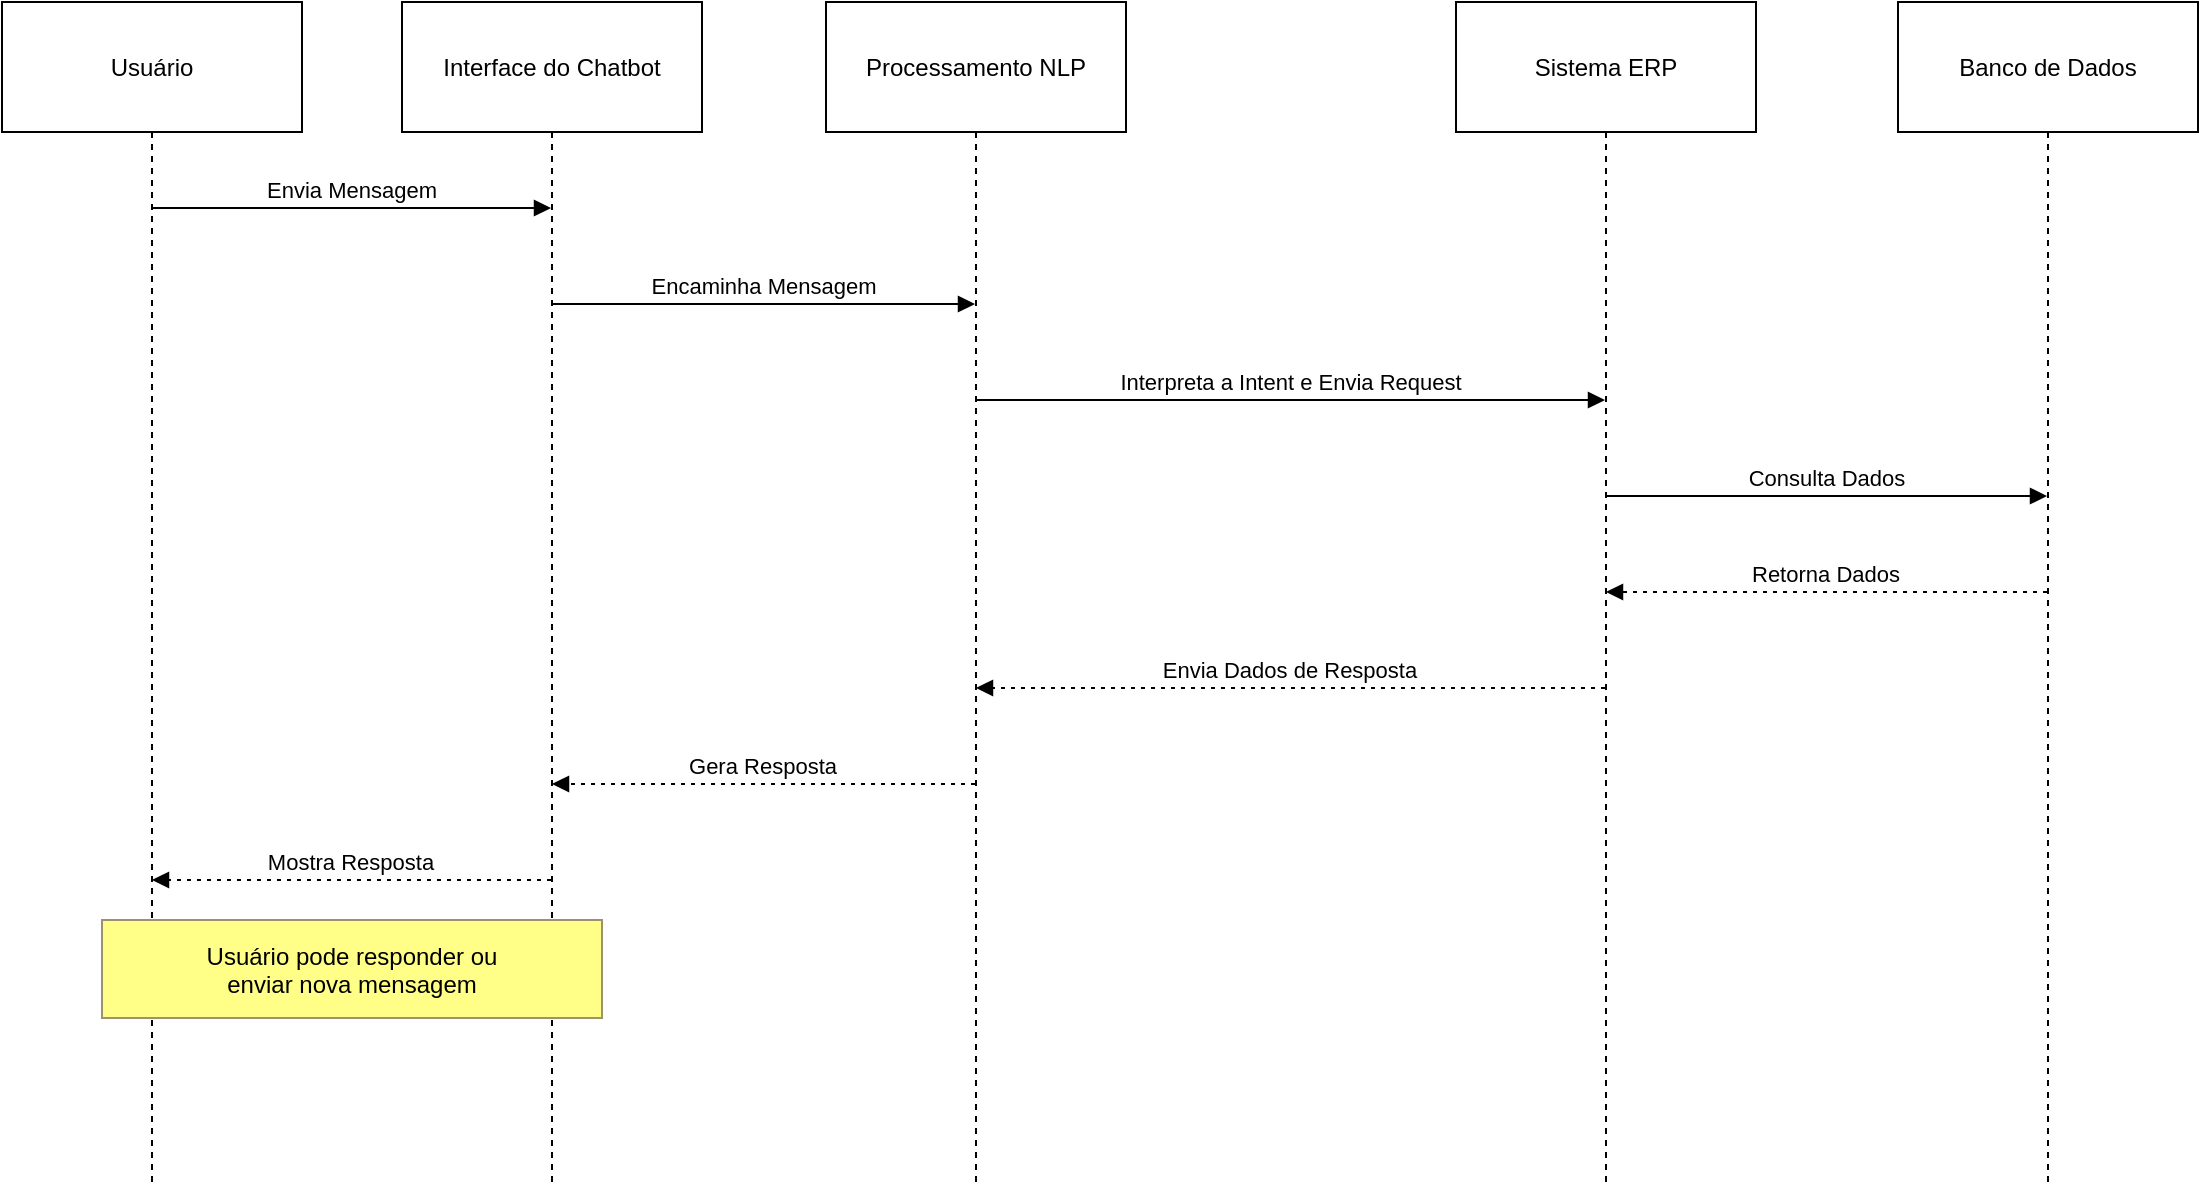 <mxfile version="24.8.6">
  <diagram name="Page-1" id="2YBvvXClWsGukQMizWep">
    <mxGraphModel dx="2314" dy="1127" grid="1" gridSize="10" guides="1" tooltips="1" connect="1" arrows="1" fold="1" page="1" pageScale="1" pageWidth="850" pageHeight="1100" math="0" shadow="0">
      <root>
        <mxCell id="0" />
        <mxCell id="1" parent="0" />
        <mxCell id="a4BYLOLHYwGvN8jLiZdq-1" value="Usuário" style="shape=umlLifeline;perimeter=lifelinePerimeter;whiteSpace=wrap;container=1;dropTarget=0;collapsible=0;recursiveResize=0;outlineConnect=0;portConstraint=eastwest;newEdgeStyle={&quot;edgeStyle&quot;:&quot;elbowEdgeStyle&quot;,&quot;elbow&quot;:&quot;vertical&quot;,&quot;curved&quot;:0,&quot;rounded&quot;:0};size=65;" vertex="1" parent="1">
          <mxGeometry x="20" y="20" width="150" height="593" as="geometry" />
        </mxCell>
        <mxCell id="a4BYLOLHYwGvN8jLiZdq-2" value="Interface do Chatbot" style="shape=umlLifeline;perimeter=lifelinePerimeter;whiteSpace=wrap;container=1;dropTarget=0;collapsible=0;recursiveResize=0;outlineConnect=0;portConstraint=eastwest;newEdgeStyle={&quot;edgeStyle&quot;:&quot;elbowEdgeStyle&quot;,&quot;elbow&quot;:&quot;vertical&quot;,&quot;curved&quot;:0,&quot;rounded&quot;:0};size=65;" vertex="1" parent="1">
          <mxGeometry x="220" y="20" width="150" height="593" as="geometry" />
        </mxCell>
        <mxCell id="a4BYLOLHYwGvN8jLiZdq-3" value="Processamento NLP" style="shape=umlLifeline;perimeter=lifelinePerimeter;whiteSpace=wrap;container=1;dropTarget=0;collapsible=0;recursiveResize=0;outlineConnect=0;portConstraint=eastwest;newEdgeStyle={&quot;edgeStyle&quot;:&quot;elbowEdgeStyle&quot;,&quot;elbow&quot;:&quot;vertical&quot;,&quot;curved&quot;:0,&quot;rounded&quot;:0};size=65;" vertex="1" parent="1">
          <mxGeometry x="432" y="20" width="150" height="593" as="geometry" />
        </mxCell>
        <mxCell id="a4BYLOLHYwGvN8jLiZdq-4" value="Sistema ERP" style="shape=umlLifeline;perimeter=lifelinePerimeter;whiteSpace=wrap;container=1;dropTarget=0;collapsible=0;recursiveResize=0;outlineConnect=0;portConstraint=eastwest;newEdgeStyle={&quot;edgeStyle&quot;:&quot;elbowEdgeStyle&quot;,&quot;elbow&quot;:&quot;vertical&quot;,&quot;curved&quot;:0,&quot;rounded&quot;:0};size=65;" vertex="1" parent="1">
          <mxGeometry x="747" y="20" width="150" height="593" as="geometry" />
        </mxCell>
        <mxCell id="a4BYLOLHYwGvN8jLiZdq-5" value="Banco de Dados" style="shape=umlLifeline;perimeter=lifelinePerimeter;whiteSpace=wrap;container=1;dropTarget=0;collapsible=0;recursiveResize=0;outlineConnect=0;portConstraint=eastwest;newEdgeStyle={&quot;edgeStyle&quot;:&quot;elbowEdgeStyle&quot;,&quot;elbow&quot;:&quot;vertical&quot;,&quot;curved&quot;:0,&quot;rounded&quot;:0};size=65;" vertex="1" parent="1">
          <mxGeometry x="968" y="20" width="150" height="593" as="geometry" />
        </mxCell>
        <mxCell id="a4BYLOLHYwGvN8jLiZdq-6" value="Envia Mensagem" style="verticalAlign=bottom;edgeStyle=elbowEdgeStyle;elbow=vertical;curved=0;rounded=0;endArrow=block;" edge="1" parent="1" source="a4BYLOLHYwGvN8jLiZdq-1" target="a4BYLOLHYwGvN8jLiZdq-2">
          <mxGeometry relative="1" as="geometry">
            <Array as="points">
              <mxPoint x="204" y="123" />
            </Array>
          </mxGeometry>
        </mxCell>
        <mxCell id="a4BYLOLHYwGvN8jLiZdq-7" value="Encaminha Mensagem" style="verticalAlign=bottom;edgeStyle=elbowEdgeStyle;elbow=vertical;curved=0;rounded=0;endArrow=block;" edge="1" parent="1" source="a4BYLOLHYwGvN8jLiZdq-2" target="a4BYLOLHYwGvN8jLiZdq-3">
          <mxGeometry relative="1" as="geometry">
            <Array as="points">
              <mxPoint x="410" y="171" />
            </Array>
          </mxGeometry>
        </mxCell>
        <mxCell id="a4BYLOLHYwGvN8jLiZdq-8" value="Interpreta a Intent e Envia Request" style="verticalAlign=bottom;edgeStyle=elbowEdgeStyle;elbow=vertical;curved=0;rounded=0;endArrow=block;" edge="1" parent="1" source="a4BYLOLHYwGvN8jLiZdq-3" target="a4BYLOLHYwGvN8jLiZdq-4">
          <mxGeometry relative="1" as="geometry">
            <Array as="points">
              <mxPoint x="673" y="219" />
            </Array>
          </mxGeometry>
        </mxCell>
        <mxCell id="a4BYLOLHYwGvN8jLiZdq-9" value="Consulta Dados" style="verticalAlign=bottom;edgeStyle=elbowEdgeStyle;elbow=vertical;curved=0;rounded=0;endArrow=block;" edge="1" parent="1" source="a4BYLOLHYwGvN8jLiZdq-4" target="a4BYLOLHYwGvN8jLiZdq-5">
          <mxGeometry relative="1" as="geometry">
            <Array as="points">
              <mxPoint x="941" y="267" />
            </Array>
          </mxGeometry>
        </mxCell>
        <mxCell id="a4BYLOLHYwGvN8jLiZdq-10" value="Retorna Dados" style="verticalAlign=bottom;edgeStyle=elbowEdgeStyle;elbow=vertical;curved=0;rounded=0;dashed=1;dashPattern=2 3;endArrow=block;" edge="1" parent="1" source="a4BYLOLHYwGvN8jLiZdq-5" target="a4BYLOLHYwGvN8jLiZdq-4">
          <mxGeometry relative="1" as="geometry">
            <Array as="points">
              <mxPoint x="944" y="315" />
            </Array>
          </mxGeometry>
        </mxCell>
        <mxCell id="a4BYLOLHYwGvN8jLiZdq-11" value="Envia Dados de Resposta" style="verticalAlign=bottom;edgeStyle=elbowEdgeStyle;elbow=vertical;curved=0;rounded=0;dashed=1;dashPattern=2 3;endArrow=block;" edge="1" parent="1" source="a4BYLOLHYwGvN8jLiZdq-4" target="a4BYLOLHYwGvN8jLiZdq-3">
          <mxGeometry relative="1" as="geometry">
            <Array as="points">
              <mxPoint x="676" y="363" />
            </Array>
          </mxGeometry>
        </mxCell>
        <mxCell id="a4BYLOLHYwGvN8jLiZdq-12" value="Gera Resposta" style="verticalAlign=bottom;edgeStyle=elbowEdgeStyle;elbow=vertical;curved=0;rounded=0;dashed=1;dashPattern=2 3;endArrow=block;" edge="1" parent="1" source="a4BYLOLHYwGvN8jLiZdq-3" target="a4BYLOLHYwGvN8jLiZdq-2">
          <mxGeometry relative="1" as="geometry">
            <Array as="points">
              <mxPoint x="413" y="411" />
            </Array>
          </mxGeometry>
        </mxCell>
        <mxCell id="a4BYLOLHYwGvN8jLiZdq-13" value="Mostra Resposta" style="verticalAlign=bottom;edgeStyle=elbowEdgeStyle;elbow=horizontal;curved=0;rounded=0;dashed=1;dashPattern=2 3;endArrow=block;" edge="1" parent="1" source="a4BYLOLHYwGvN8jLiZdq-2" target="a4BYLOLHYwGvN8jLiZdq-1">
          <mxGeometry relative="1" as="geometry">
            <Array as="points">
              <mxPoint x="207" y="459" />
            </Array>
          </mxGeometry>
        </mxCell>
        <mxCell id="a4BYLOLHYwGvN8jLiZdq-14" value="Usuário pode responder ou&#xa;enviar nova mensagem" style="fillColor=#ffff88;strokeColor=#9E916F;" vertex="1" parent="1">
          <mxGeometry x="70" y="479" width="250" height="49" as="geometry" />
        </mxCell>
      </root>
    </mxGraphModel>
  </diagram>
</mxfile>
